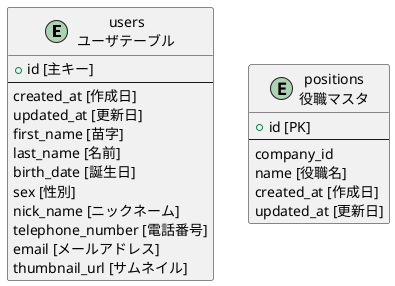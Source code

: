 ' ' 主キーは右側に配置されるように
' ' 外部キーは左側に配置されるように

' @startuml nid-table

' entity "users" as users {
'   id
'   --
'   created_at
'   updated_at
'   first_name
'   last_name
'   birth_date
'   sex
'   nick_name
'   telephone_number
'   email
'   thumbnail_url
'   family_id<<FK>>
' }

' entity "user_addresses" as user_addresses {
'   id
'   --
'   created_at
'   updated_at
'   user_id<<FK>>

' }

' @enduml


@startuml tables
entity users as "users\nユーザテーブル" {
  + id [主キー]
  --
  created_at [作成日]
  updated_at [更新日]
  first_name [苗字]
  last_name [名前]
  birth_date [誕生日]
  sex [性別]
  nick_name [ニックネーム]
  telephone_number [電話番号]
  email [メールアドレス]
  thumbnail_url [サムネイル]
}

entity positions as "positions\n役職マスタ" {
  + id [PK]
  --
  company_id
  name [役職名]
  created_at [作成日]
  updated_at [更新日]
}

' entity user_positions as "user_positions\nユーザー役職マスタ関連" {
'   + id [PK]
'   --
'   user_id
'   position_id
'   created_at [作成日]
'   updated_at [更新日]
' }

' entity users as "users\nユーザー" {
'   + id [PK]
'   --
'   company_id
'   login_id [ログインID]
'   password [パスワード]
'   created_at [作成日]
'   updated_at [更新日]
' }

' entity user_profiles as "user_profiles\nユーザー詳細" {
'   + id [PK]
'   --
'   user_id
'   birthday[生年月日]
'   name [ユーザー名]
'   created_at [作成日]
'   updated_at [更新日]
' }

' entity user_subordinate_users as "user_subordinate_users\nユーザー部下ユーザー関連" {
'   + id [PK]
'   --
'   user_id
'   subordinate_user_id [部下ユーザーID]
'   password [パスワード]
'   created_at [作成日]
'   updated_at [更新日]
' }

@enduml
